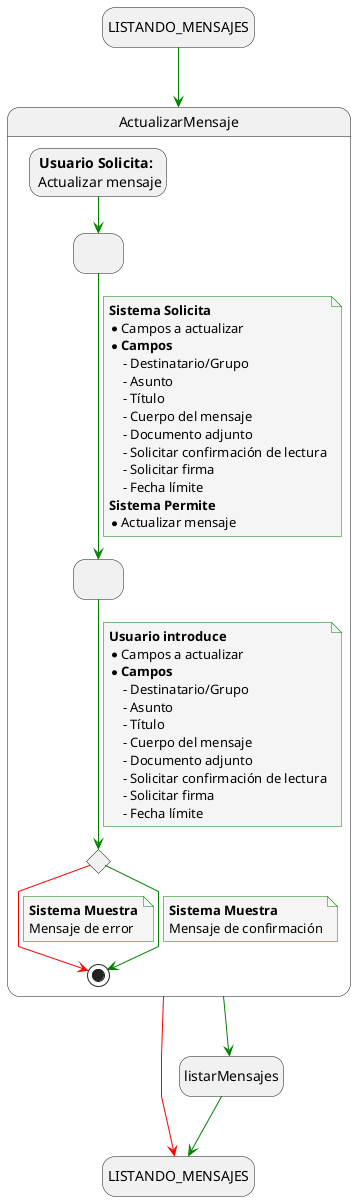 @startuml actualizar_mensaje

skinparam {
  NoteBackgroundColor #whiteSmoke
  ArrowColor #green
  NoteBorderColor #green
  linetype polyline
}

hide empty description

state startState as "LISTANDO_MENSAJES"
state endState as "LISTANDO_MENSAJES"

startState --> ActualizarMensaje

ActualizarMensaje--> listarMensajes
listarMensajes--> endState
ActualizarMensaje-[#red]-> endState

state ActualizarMensaje{
    state solicitudFiltros as " "
    state envioFiltros as " "
    state revisionFiltrosEnviados <<choice>>
    state usuarioSolicita as "<b>Usuario Solicita:</b> \n Actualizar mensaje"

    usuarioSolicita --> solicitudFiltros
    solicitudFiltros --> envioFiltros
    note on link
        <b>Sistema Solicita</b>
        * Campos a actualizar
        * <b>Campos</b>
            - Destinatario/Grupo
            - Asunto
            - Título
            - Cuerpo del mensaje
            - Documento adjunto
            - Solicitar confirmación de lectura
            - Solicitar firma
            - Fecha límite
        <b>Sistema Permite</b>
        * Actualizar mensaje
    end note

    envioFiltros --> revisionFiltrosEnviados
    note on link
        <b>Usuario introduce</b>
        * Campos a actualizar
        * <b>Campos</b>
            - Destinatario/Grupo
            - Asunto
            - Título
            - Cuerpo del mensaje
            - Documento adjunto
            - Solicitar confirmación de lectura
            - Solicitar firma
            - Fecha límite
    end note

    revisionFiltrosEnviados -[#red]-> [*]
    note on link
        <b>Sistema Muestra</b>
        Mensaje de error
    end note

    revisionFiltrosEnviados --> [*]
    note on link
        <b>Sistema Muestra</b>
        Mensaje de confirmación
    end note
}

@enduml